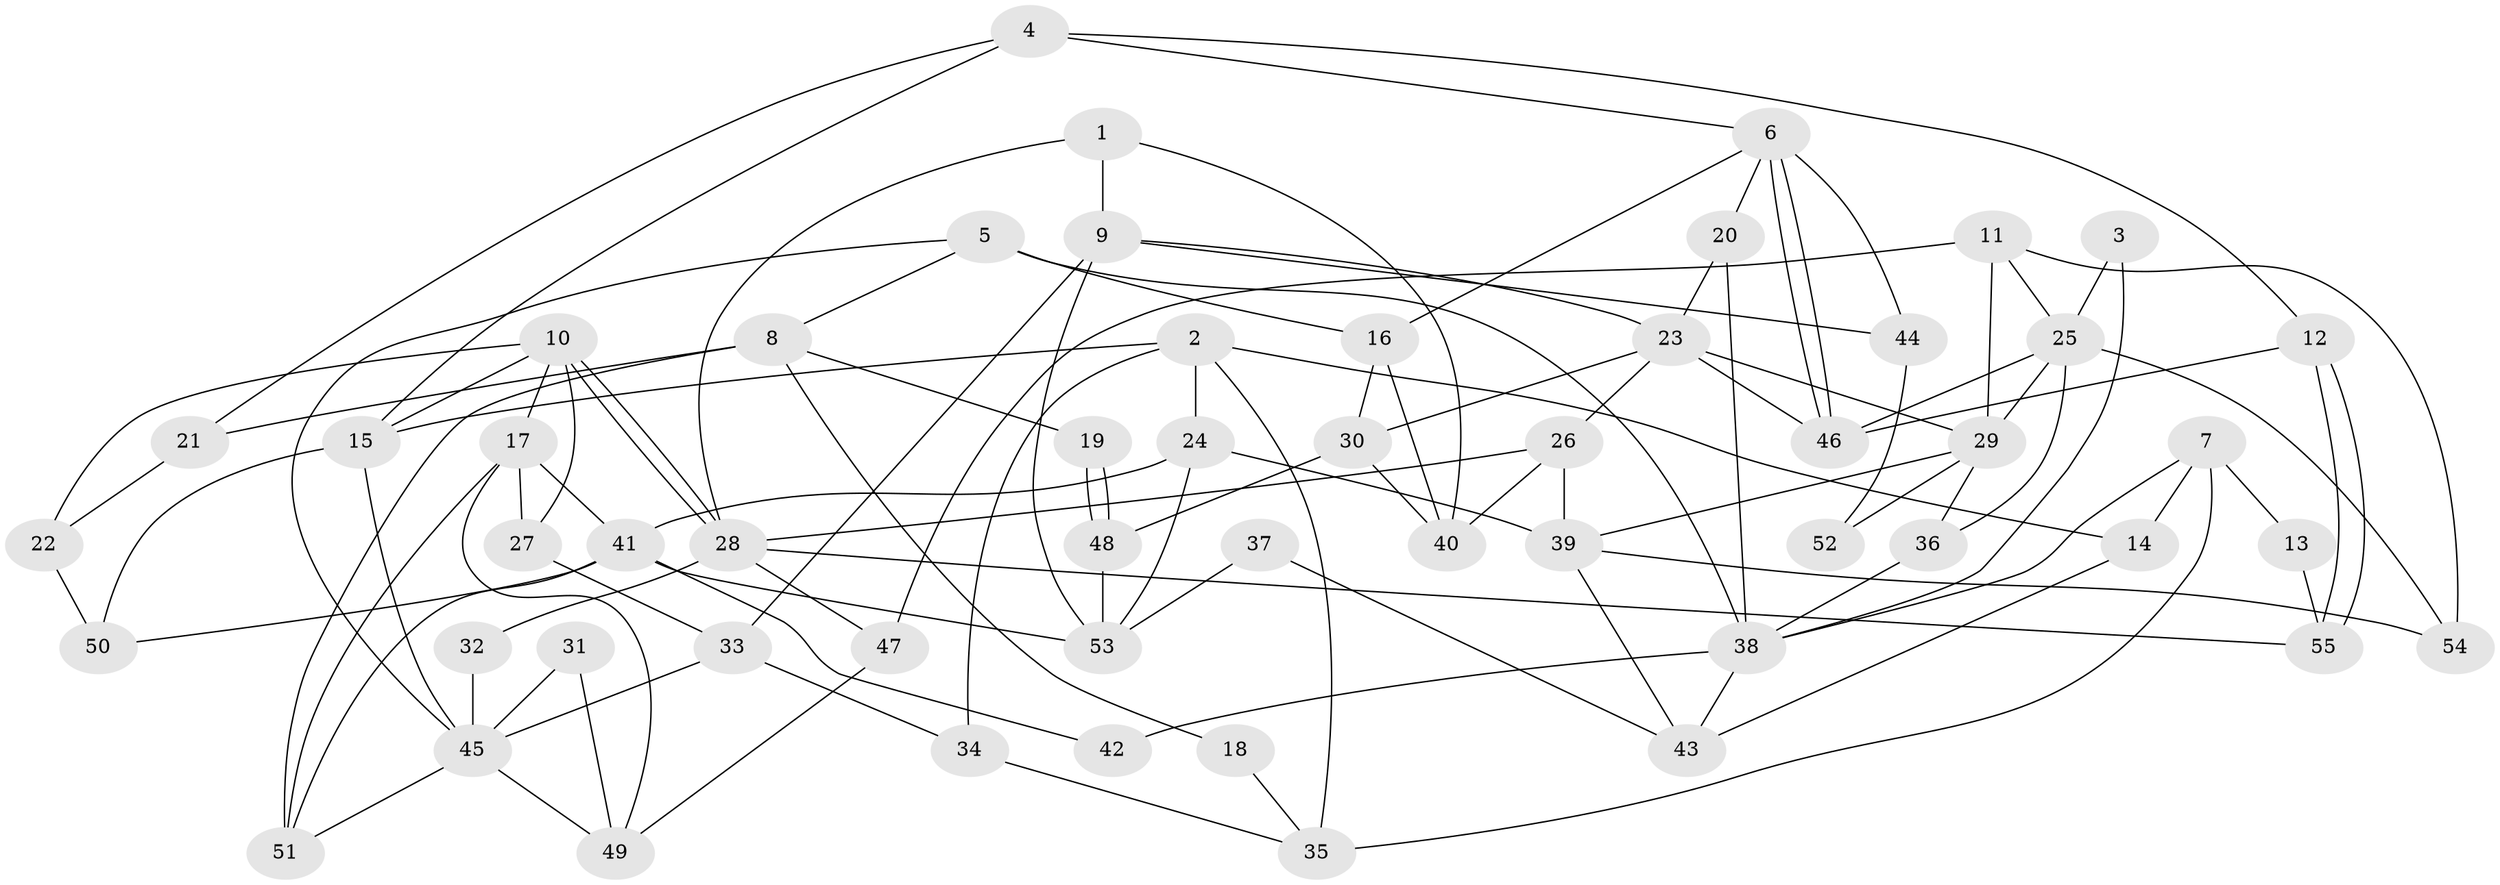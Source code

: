// coarse degree distribution, {7: 0.07692307692307693, 4: 0.28205128205128205, 5: 0.15384615384615385, 8: 0.02564102564102564, 3: 0.20512820512820512, 2: 0.20512820512820512, 9: 0.02564102564102564, 6: 0.02564102564102564}
// Generated by graph-tools (version 1.1) at 2025/51/03/04/25 22:51:14]
// undirected, 55 vertices, 110 edges
graph export_dot {
  node [color=gray90,style=filled];
  1;
  2;
  3;
  4;
  5;
  6;
  7;
  8;
  9;
  10;
  11;
  12;
  13;
  14;
  15;
  16;
  17;
  18;
  19;
  20;
  21;
  22;
  23;
  24;
  25;
  26;
  27;
  28;
  29;
  30;
  31;
  32;
  33;
  34;
  35;
  36;
  37;
  38;
  39;
  40;
  41;
  42;
  43;
  44;
  45;
  46;
  47;
  48;
  49;
  50;
  51;
  52;
  53;
  54;
  55;
  1 -- 40;
  1 -- 28;
  1 -- 9;
  2 -- 35;
  2 -- 15;
  2 -- 14;
  2 -- 24;
  2 -- 34;
  3 -- 38;
  3 -- 25;
  4 -- 21;
  4 -- 15;
  4 -- 6;
  4 -- 12;
  5 -- 38;
  5 -- 16;
  5 -- 8;
  5 -- 45;
  6 -- 46;
  6 -- 46;
  6 -- 16;
  6 -- 20;
  6 -- 44;
  7 -- 14;
  7 -- 38;
  7 -- 13;
  7 -- 35;
  8 -- 51;
  8 -- 18;
  8 -- 19;
  8 -- 21;
  9 -- 53;
  9 -- 23;
  9 -- 33;
  9 -- 44;
  10 -- 27;
  10 -- 28;
  10 -- 28;
  10 -- 15;
  10 -- 17;
  10 -- 22;
  11 -- 54;
  11 -- 29;
  11 -- 25;
  11 -- 47;
  12 -- 55;
  12 -- 55;
  12 -- 46;
  13 -- 55;
  14 -- 43;
  15 -- 45;
  15 -- 50;
  16 -- 30;
  16 -- 40;
  17 -- 41;
  17 -- 27;
  17 -- 49;
  17 -- 51;
  18 -- 35;
  19 -- 48;
  19 -- 48;
  20 -- 23;
  20 -- 38;
  21 -- 22;
  22 -- 50;
  23 -- 46;
  23 -- 26;
  23 -- 29;
  23 -- 30;
  24 -- 53;
  24 -- 39;
  24 -- 41;
  25 -- 46;
  25 -- 29;
  25 -- 36;
  25 -- 54;
  26 -- 39;
  26 -- 28;
  26 -- 40;
  27 -- 33;
  28 -- 32;
  28 -- 47;
  28 -- 55;
  29 -- 36;
  29 -- 39;
  29 -- 52;
  30 -- 40;
  30 -- 48;
  31 -- 45;
  31 -- 49;
  32 -- 45;
  33 -- 45;
  33 -- 34;
  34 -- 35;
  36 -- 38;
  37 -- 43;
  37 -- 53;
  38 -- 42;
  38 -- 43;
  39 -- 43;
  39 -- 54;
  41 -- 51;
  41 -- 42;
  41 -- 50;
  41 -- 53;
  44 -- 52;
  45 -- 49;
  45 -- 51;
  47 -- 49;
  48 -- 53;
}
